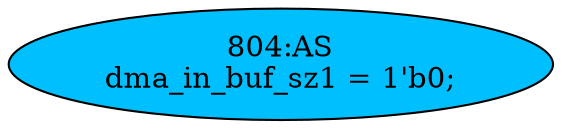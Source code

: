 strict digraph "" {
	node [label="\N"];
	"804:AS"	 [ast="<pyverilog.vparser.ast.Assign object at 0x7f0a38eae690>",
		def_var="['dma_in_buf_sz1']",
		fillcolor=deepskyblue,
		label="804:AS
dma_in_buf_sz1 = 1'b0;",
		statements="[]",
		style=filled,
		typ=Assign,
		use_var="[]"];
}
